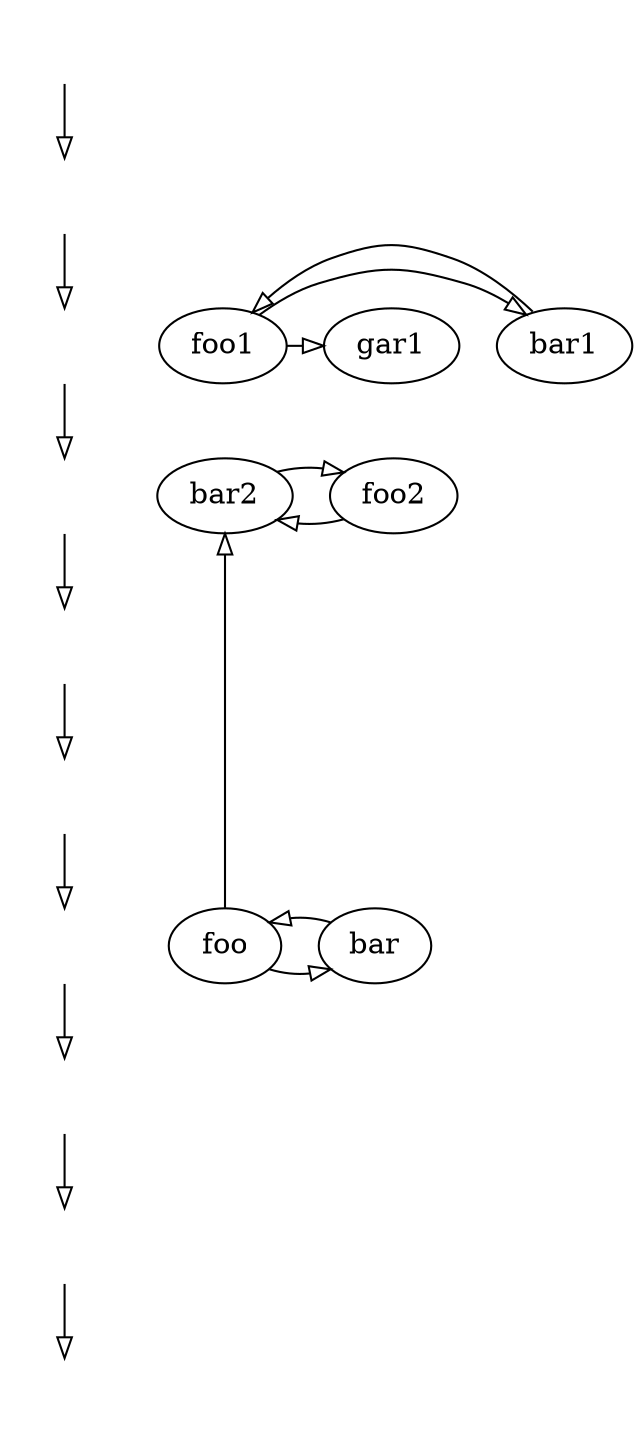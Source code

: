 digraph G {
//    node [shape=record];
    edge [arrowhead=empty];

    {
        node [shape=plaintext];
//        edge [style=invis];

        n1 [label=""]; n2 [label=""];
        n3 [label=""]; n4 [label=""];
        n5 [label=""]; n6 [label=""];
        n7 [label=""]; n8 [label=""];
        n9 [label=""]; n10 [label=""];
        n1 -> n2 -> n3 -> n4 -> n5 ->
        n6 -> n7 -> n8 -> n9 -> n10;
    }

    {
        graph [label = "fnord" rank = same];
        n7;
        foo; bar;
        foo -> bar;
        bar -> foo;
    }

    {
        rank = same;
        n3;
        subgraph fnord1 {
            foo1; bar1; gar1;
            foo1 -> bar1;
            bar1 -> foo1;
            foo1 -> gar1;
        };
    }

    {
        rank = same;
        n4;
        subgraph fnord2 {
            foo2; bar2;
            foo2 -> bar2;
            bar2 -> foo2;
        };
    }

    foo -> bar2;
}

